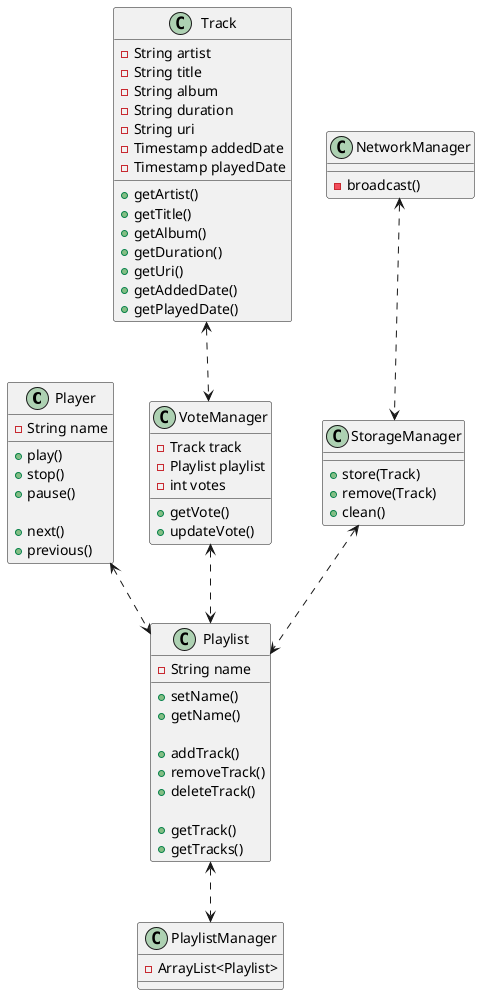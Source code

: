 @startuml

class Player {
    -String name

    +play()
    +stop()
    +pause()

    +next()
    +previous()
}

class Playlist {
    -String name

    +setName()
    +getName()

    +addTrack()
    +removeTrack()
    +deleteTrack()

    +getTrack()
    +getTracks()

}

class Track {
    -String artist
    -String title
    -String album
    -String duration
    -String uri
    -Timestamp addedDate
    -Timestamp playedDate

    +getArtist()
    +getTitle()
    +getAlbum()
    +getDuration()
    +getUri()
    +getAddedDate()
    +getPlayedDate()
}

class PlaylistManager {
    -ArrayList<Playlist>
}

class VoteManager {
    -Track track
    -Playlist playlist
    -int votes

    +getVote()
    +updateVote()
}


class StorageManager {

    +store(Track)
    +remove(Track)
    +clean()

}

class NetworkManager {

    -broadcast()
}


Player <..> Playlist

Track <..> VoteManager

VoteManager <..> Playlist

StorageManager <..> Playlist

Playlist <..> PlaylistManager

NetworkManager <..> StorageManager

@enduml
